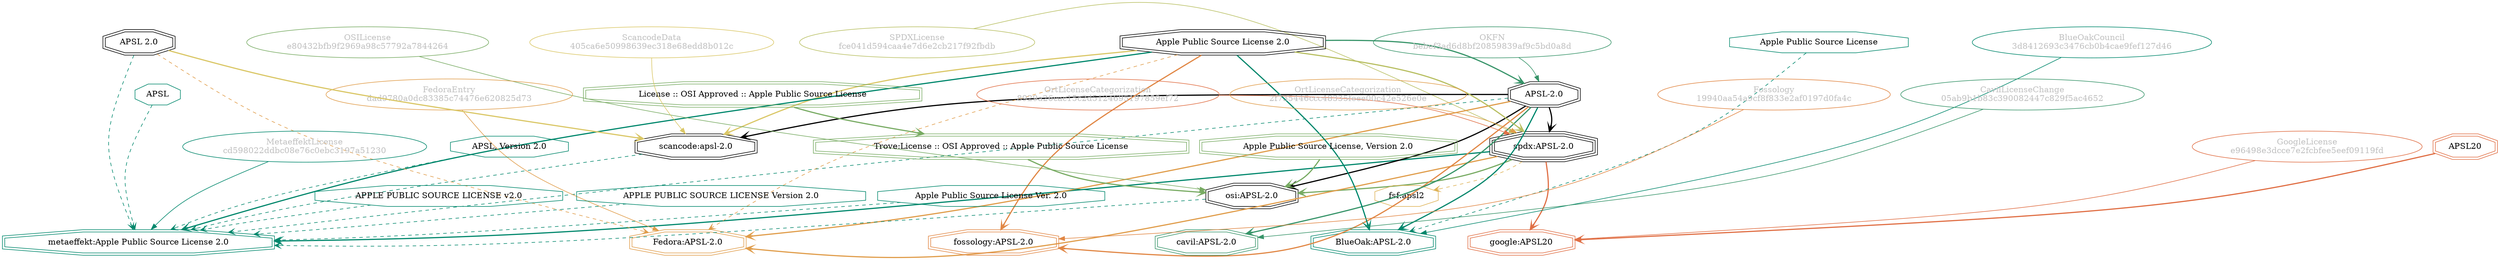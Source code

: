 strict digraph {
    node [shape=box];
    graph [splines=curved];
    196 [label="SPDXLicense\nfce041d594caa4e7d6e2cb217f92fbdb"
        ,fontcolor=gray
        ,color="#b8bf62"
        ,fillcolor="beige;1"
        ,shape=ellipse];
    197 [label="spdx:APSL-2.0"
        ,shape=tripleoctagon];
    198 [label="APSL-2.0"
        ,shape=doubleoctagon];
    199 [label="Apple Public Source License 2.0"
        ,shape=doubleoctagon];
    4884 [label="OSILicense\ne80432bfb9f2969a98c57792a7844264"
         ,fontcolor=gray
         ,color="#78ab63"
         ,fillcolor="beige;1"
         ,shape=ellipse];
    4885 [label="osi:APSL-2.0"
         ,shape=doubleoctagon];
    4886 [label="Apple Public Source License, Version 2.0"
         ,color="#78ab63"
         ,shape=doubleoctagon];
    4887 [label="Trove:License :: OSI Approved :: Apple Public Source License"
         ,color="#78ab63"
         ,shape=doubleoctagon];
    4888 [label="License :: OSI Approved :: Apple Public Source License"
         ,color="#78ab63"
         ,shape=doubleoctagon];
    5638 [label="GoogleLicense\ne96498e3dcce7e2fcbfee5eef09119fd"
         ,fontcolor=gray
         ,color="#e06f45"
         ,fillcolor="beige;1"
         ,shape=ellipse];
    5639 [label="google:APSL20"
         ,color="#e06f45"
         ,shape=doubleoctagon];
    5640 [label=APSL20
         ,color="#e06f45"
         ,shape=doubleoctagon];
    5846 [label="FedoraEntry\ndad9780a0dc83385c74476e620825d73"
         ,fontcolor=gray
         ,color="#e09d4b"
         ,fillcolor="beige;1"
         ,shape=ellipse];
    5847 [label="Fedora:APSL-2.0"
         ,color="#e09d4b"
         ,shape=doubleoctagon];
    5848 [label="APSL 2.0"
         ,shape=doubleoctagon];
    9276 [label="Apple Public Source License"
         ,color="#00876c"
         ,shape=octagon];
    9284 [label="BlueOakCouncil\n3d8412693c3476cb0b4cae9fef127d46"
         ,fontcolor=gray
         ,color="#00876c"
         ,fillcolor="beige;1"
         ,shape=ellipse];
    9285 [label="BlueOak:APSL-2.0"
         ,color="#00876c"
         ,shape=doubleoctagon];
    10687 [label="fsf:apsl2"
          ,color="#deb256"
          ,shape=octagon];
    11901 [label="ScancodeData\n405ca6e50998639ec318e68edd8b012c"
          ,fontcolor=gray
          ,color="#dac767"
          ,fillcolor="beige;1"
          ,shape=ellipse];
    11902 [label="scancode:apsl-2.0"
          ,shape=doubleoctagon];
    26002 [label="Fossology\n19940aa54a9cf8f833e2af0197d0fa4c"
          ,fontcolor=gray
          ,color="#e18745"
          ,fillcolor="beige;1"
          ,shape=ellipse];
    26003 [label="fossology:APSL-2.0"
          ,color="#e18745"
          ,shape=doubleoctagon];
    28225 [label="OKFN\nbebef3ad6d8bf20859839af9c5bd0a8d"
          ,fontcolor=gray
          ,color="#379469"
          ,fillcolor="beige;1"
          ,shape=ellipse];
    28487 [label="OrtLicenseCategorization\n8929a26cac15c2d5124695197859ef72"
          ,fontcolor=gray
          ,color="#e06f45"
          ,fillcolor="beige;1"
          ,shape=ellipse];
    35352 [label="OrtLicenseCategorization\n2f735446ccc48335feee00c42e526e0e"
          ,fontcolor=gray
          ,color="#e09d4b"
          ,fillcolor="beige;1"
          ,shape=ellipse];
    36389 [label="CavilLicenseChange\n05ab9b1b83c390082447c829f5ac4652"
          ,fontcolor=gray
          ,color="#379469"
          ,fillcolor="beige;1"
          ,shape=ellipse];
    36390 [label="cavil:APSL-2.0"
          ,color="#379469"
          ,shape=doubleoctagon];
    38510 [label="MetaeffektLicense\ncd598022ddbc08e76c0ebc3197a51230"
          ,fontcolor=gray
          ,color="#00876c"
          ,fillcolor="beige;1"
          ,shape=ellipse];
    38511 [label="metaeffekt:Apple Public Source License 2.0"
          ,color="#00876c"
          ,shape=doubleoctagon];
    38512 [label=APSL
          ,color="#00876c"
          ,shape=octagon];
    38513 [label="APSL, Version 2.0"
          ,color="#00876c"
          ,shape=octagon];
    38514 [label="APPLE PUBLIC SOURCE LICENSE v2.0"
          ,color="#00876c"
          ,shape=octagon];
    38515 [label="APPLE PUBLIC SOURCE LICENSE Version 2.0"
          ,color="#00876c"
          ,shape=octagon];
    38516 [label="Apple Public Source License Ver. 2.0"
          ,color="#00876c"
          ,shape=octagon];
    196 -> 197 [weight=0.5
               ,color="#b8bf62"];
    197 -> 4885 [style=bold
                ,arrowhead=vee
                ,weight=0.7
                ,color="#78ab63"];
    197 -> 5639 [style=bold
                ,arrowhead=vee
                ,weight=0.7
                ,color="#e06f45"];
    197 -> 5847 [style=bold
                ,arrowhead=vee
                ,weight=0.7
                ,color="#e09d4b"];
    197 -> 10687 [style=dashed
                 ,arrowhead=vee
                 ,weight=0.5
                 ,color="#deb256"];
    197 -> 38511 [style=bold
                 ,arrowhead=vee
                 ,weight=0.7
                 ,color="#00876c"];
    198 -> 197 [style=bold
               ,arrowhead=vee
               ,weight=0.7];
    198 -> 4885 [style=bold
                ,arrowhead=vee
                ,weight=0.7];
    198 -> 5847 [style=bold
                ,arrowhead=vee
                ,weight=0.7
                ,color="#e09d4b"];
    198 -> 9285 [style=bold
                ,arrowhead=vee
                ,weight=0.7
                ,color="#00876c"];
    198 -> 11902 [style=bold
                 ,arrowhead=vee
                 ,weight=0.7];
    198 -> 26003 [style=bold
                 ,arrowhead=vee
                 ,weight=0.7
                 ,color="#e18745"];
    198 -> 36390 [style=bold
                 ,arrowhead=vee
                 ,weight=0.7
                 ,color="#379469"];
    198 -> 36390 [style=bold
                 ,arrowhead=vee
                 ,weight=0.7
                 ,color="#379469"];
    198 -> 38511 [style=dashed
                 ,arrowhead=vee
                 ,weight=0.5
                 ,color="#00876c"];
    199 -> 197 [style=bold
               ,arrowhead=vee
               ,weight=0.7
               ,color="#b8bf62"];
    199 -> 198 [style=bold
               ,arrowhead=vee
               ,weight=0.7
               ,color="#379469"];
    199 -> 5847 [style=dashed
                ,arrowhead=vee
                ,weight=0.5
                ,color="#e09d4b"];
    199 -> 9285 [style=bold
                ,arrowhead=vee
                ,weight=0.7
                ,color="#00876c"];
    199 -> 11902 [style=bold
                 ,arrowhead=vee
                 ,weight=0.7
                 ,color="#dac767"];
    199 -> 26003 [style=bold
                 ,arrowhead=vee
                 ,weight=0.7
                 ,color="#e18745"];
    199 -> 38511 [style=bold
                 ,arrowhead=vee
                 ,weight=0.7
                 ,color="#00876c"];
    199 -> 38511 [style=bold
                 ,arrowhead=vee
                 ,weight=0.7
                 ,color="#00876c"];
    4884 -> 4885 [weight=0.5
                 ,color="#78ab63"];
    4885 -> 38511 [style=dashed
                  ,arrowhead=vee
                  ,weight=0.5
                  ,color="#00876c"];
    4886 -> 4885 [style=bold
                 ,arrowhead=vee
                 ,weight=0.7
                 ,color="#78ab63"];
    4887 -> 4885 [style=bold
                 ,arrowhead=vee
                 ,weight=0.7
                 ,color="#78ab63"];
    4888 -> 4887 [style=bold
                 ,arrowhead=vee
                 ,weight=0.7
                 ,color="#78ab63"];
    5638 -> 5639 [weight=0.5
                 ,color="#e06f45"];
    5640 -> 5639 [style=bold
                 ,arrowhead=vee
                 ,weight=0.7
                 ,color="#e06f45"];
    5846 -> 5847 [weight=0.5
                 ,color="#e09d4b"];
    5848 -> 5847 [style=dashed
                 ,arrowhead=vee
                 ,weight=0.5
                 ,color="#e09d4b"];
    5848 -> 11902 [style=bold
                  ,arrowhead=vee
                  ,weight=0.7
                  ,color="#dac767"];
    5848 -> 38511 [style=dashed
                  ,arrowhead=vee
                  ,weight=0.5
                  ,color="#00876c"];
    9276 -> 9285 [style=dashed
                 ,arrowhead=vee
                 ,weight=0.5
                 ,color="#00876c"];
    9284 -> 9285 [weight=0.5
                 ,color="#00876c"];
    11901 -> 11902 [weight=0.5
                   ,color="#dac767"];
    11902 -> 38511 [style=dashed
                   ,arrowhead=vee
                   ,weight=0.5
                   ,color="#00876c"];
    26002 -> 26003 [weight=0.5
                   ,color="#e18745"];
    28225 -> 198 [weight=0.5
                 ,color="#379469"];
    28487 -> 197 [weight=0.5
                 ,color="#e06f45"];
    35352 -> 197 [weight=0.5
                 ,color="#e09d4b"];
    36389 -> 36390 [weight=0.5
                   ,color="#379469"];
    38510 -> 38511 [weight=0.5
                   ,color="#00876c"];
    38512 -> 38511 [style=dashed
                   ,arrowhead=vee
                   ,weight=0.5
                   ,color="#00876c"];
    38513 -> 38511 [style=dashed
                   ,arrowhead=vee
                   ,weight=0.5
                   ,color="#00876c"];
    38514 -> 38511 [style=dashed
                   ,arrowhead=vee
                   ,weight=0.5
                   ,color="#00876c"];
    38515 -> 38511 [style=dashed
                   ,arrowhead=vee
                   ,weight=0.5
                   ,color="#00876c"];
    38516 -> 38511 [style=dashed
                   ,arrowhead=vee
                   ,weight=0.5
                   ,color="#00876c"];
}

